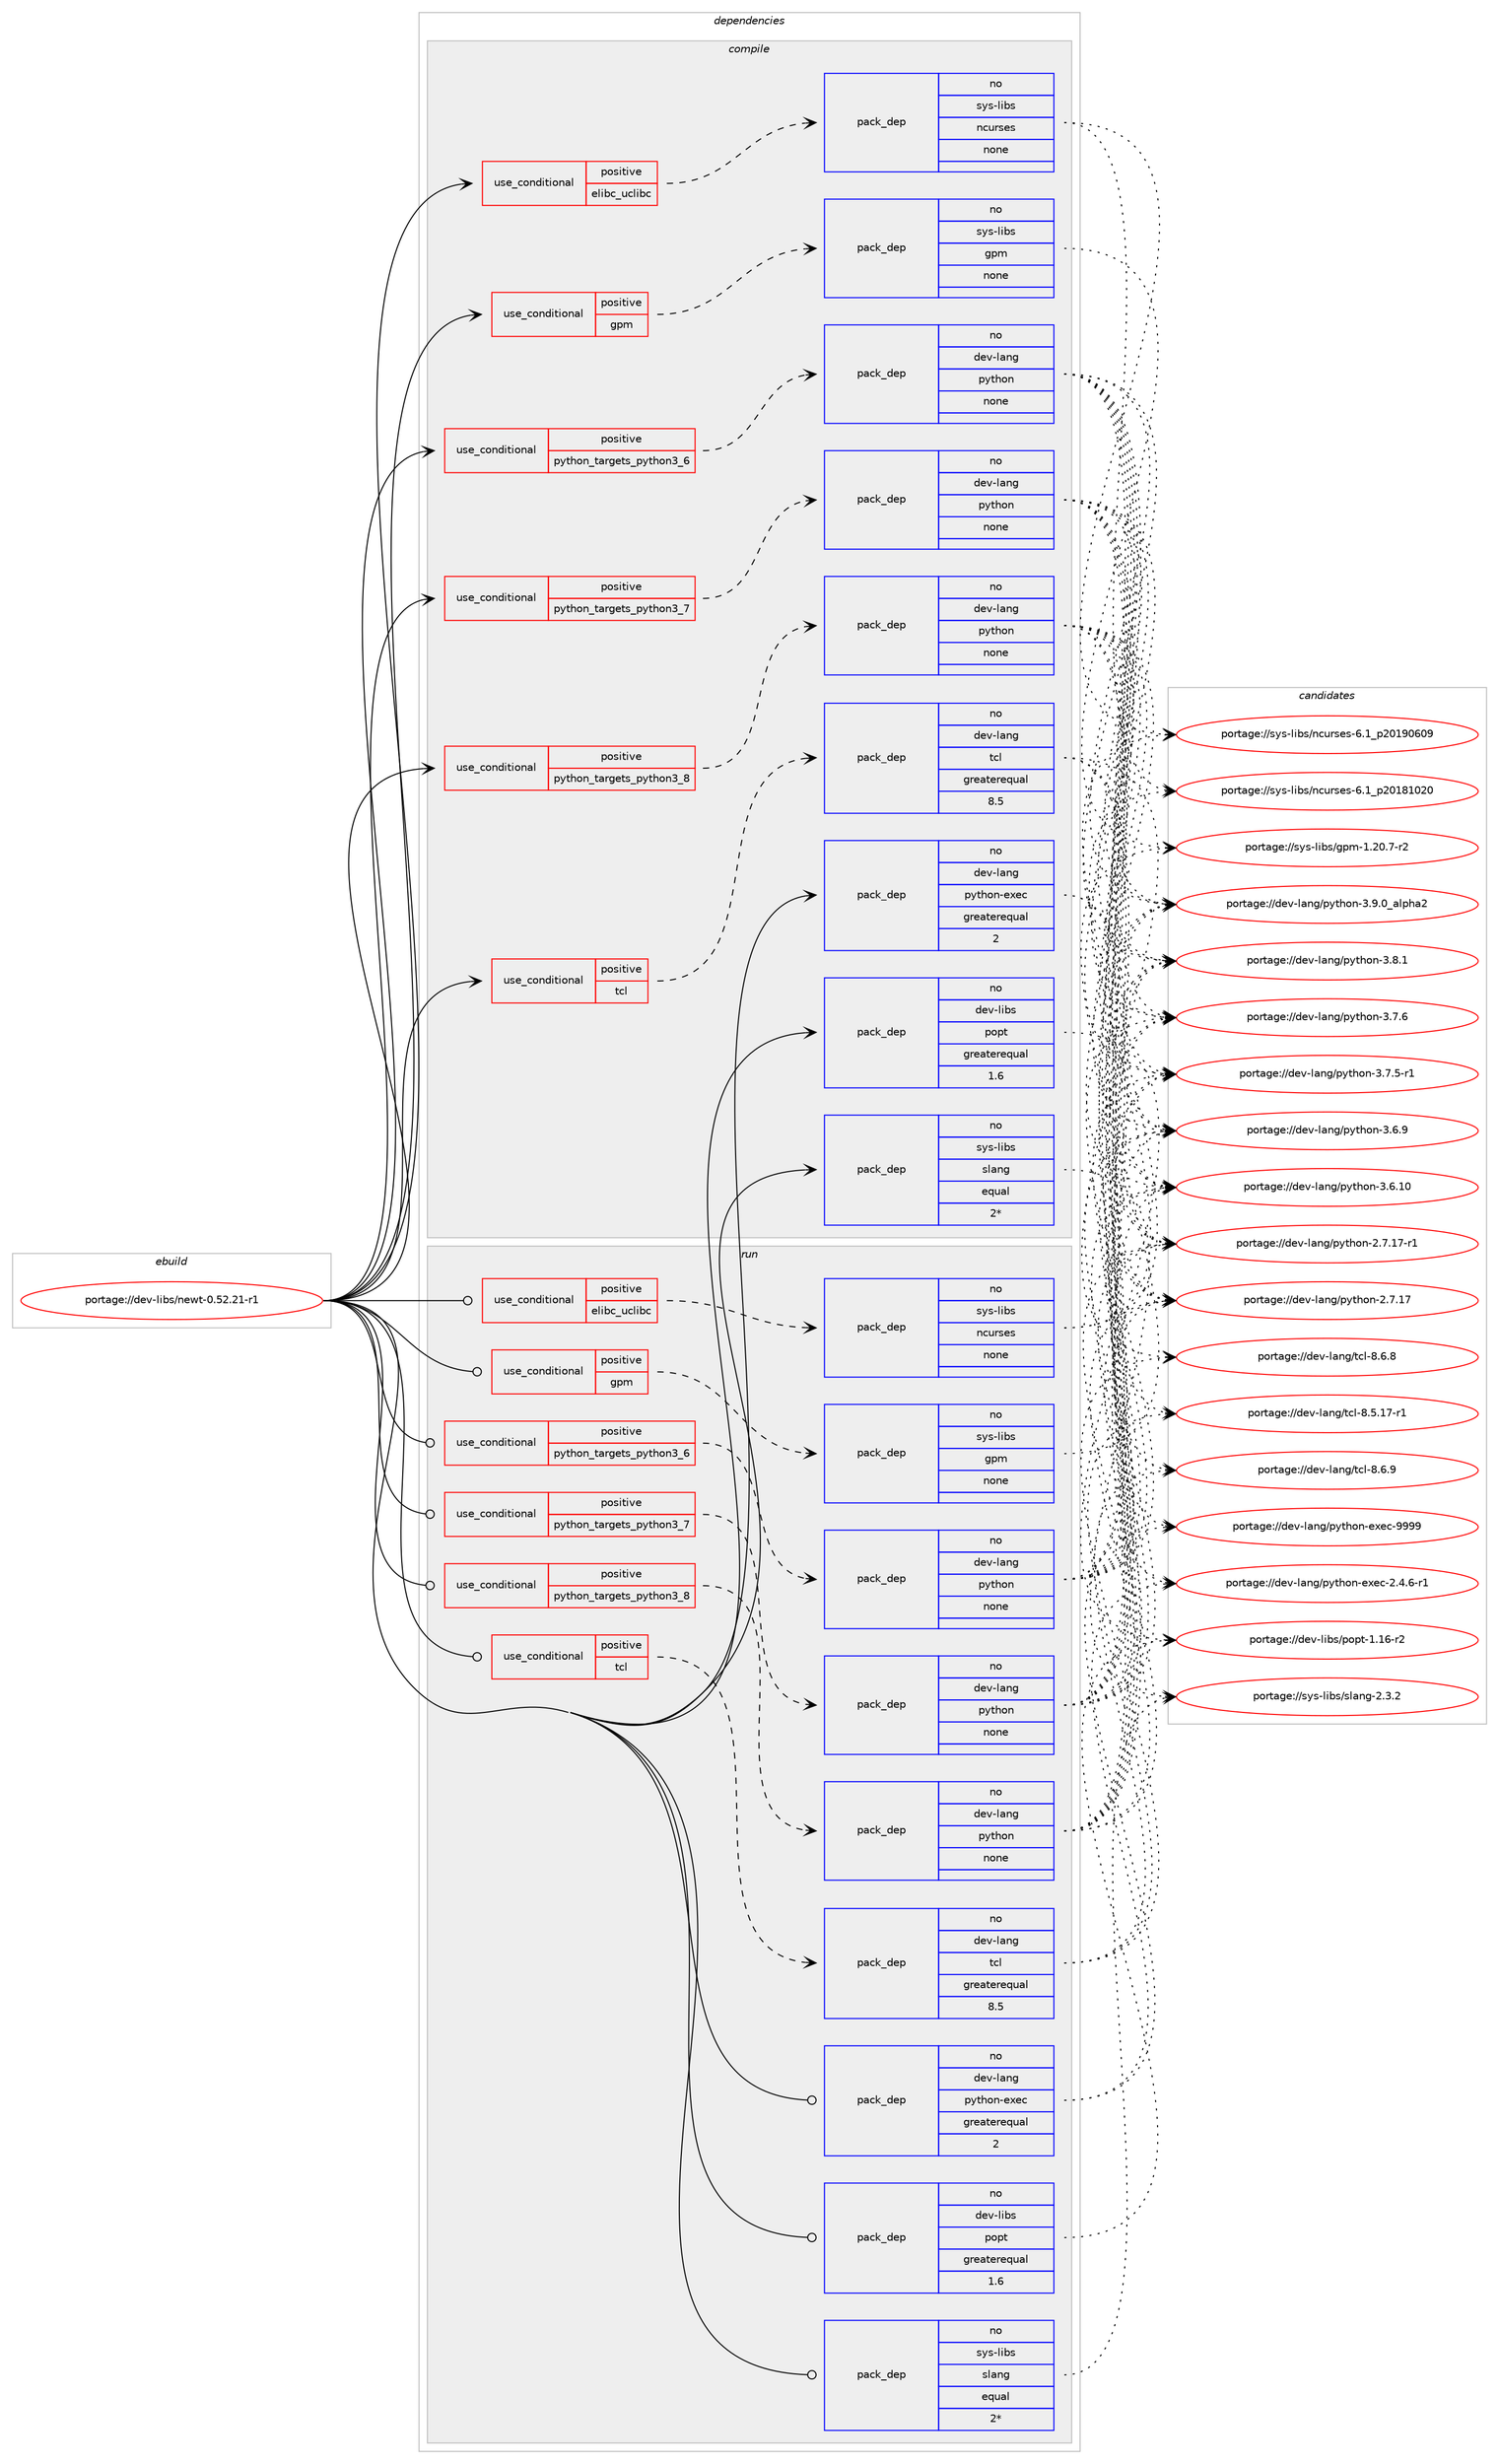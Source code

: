 digraph prolog {

# *************
# Graph options
# *************

newrank=true;
concentrate=true;
compound=true;
graph [rankdir=LR,fontname=Helvetica,fontsize=10,ranksep=1.5];#, ranksep=2.5, nodesep=0.2];
edge  [arrowhead=vee];
node  [fontname=Helvetica,fontsize=10];

# **********
# The ebuild
# **********

subgraph cluster_leftcol {
color=gray;
label=<<i>ebuild</i>>;
id [label="portage://dev-libs/newt-0.52.21-r1", color=red, width=4, href="../dev-libs/newt-0.52.21-r1.svg"];
}

# ****************
# The dependencies
# ****************

subgraph cluster_midcol {
color=gray;
label=<<i>dependencies</i>>;
subgraph cluster_compile {
fillcolor="#eeeeee";
style=filled;
label=<<i>compile</i>>;
subgraph cond124243 {
dependency508870 [label=<<TABLE BORDER="0" CELLBORDER="1" CELLSPACING="0" CELLPADDING="4"><TR><TD ROWSPAN="3" CELLPADDING="10">use_conditional</TD></TR><TR><TD>positive</TD></TR><TR><TD>elibc_uclibc</TD></TR></TABLE>>, shape=none, color=red];
subgraph pack379437 {
dependency508871 [label=<<TABLE BORDER="0" CELLBORDER="1" CELLSPACING="0" CELLPADDING="4" WIDTH="220"><TR><TD ROWSPAN="6" CELLPADDING="30">pack_dep</TD></TR><TR><TD WIDTH="110">no</TD></TR><TR><TD>sys-libs</TD></TR><TR><TD>ncurses</TD></TR><TR><TD>none</TD></TR><TR><TD></TD></TR></TABLE>>, shape=none, color=blue];
}
dependency508870:e -> dependency508871:w [weight=20,style="dashed",arrowhead="vee"];
}
id:e -> dependency508870:w [weight=20,style="solid",arrowhead="vee"];
subgraph cond124244 {
dependency508872 [label=<<TABLE BORDER="0" CELLBORDER="1" CELLSPACING="0" CELLPADDING="4"><TR><TD ROWSPAN="3" CELLPADDING="10">use_conditional</TD></TR><TR><TD>positive</TD></TR><TR><TD>gpm</TD></TR></TABLE>>, shape=none, color=red];
subgraph pack379438 {
dependency508873 [label=<<TABLE BORDER="0" CELLBORDER="1" CELLSPACING="0" CELLPADDING="4" WIDTH="220"><TR><TD ROWSPAN="6" CELLPADDING="30">pack_dep</TD></TR><TR><TD WIDTH="110">no</TD></TR><TR><TD>sys-libs</TD></TR><TR><TD>gpm</TD></TR><TR><TD>none</TD></TR><TR><TD></TD></TR></TABLE>>, shape=none, color=blue];
}
dependency508872:e -> dependency508873:w [weight=20,style="dashed",arrowhead="vee"];
}
id:e -> dependency508872:w [weight=20,style="solid",arrowhead="vee"];
subgraph cond124245 {
dependency508874 [label=<<TABLE BORDER="0" CELLBORDER="1" CELLSPACING="0" CELLPADDING="4"><TR><TD ROWSPAN="3" CELLPADDING="10">use_conditional</TD></TR><TR><TD>positive</TD></TR><TR><TD>python_targets_python3_6</TD></TR></TABLE>>, shape=none, color=red];
subgraph pack379439 {
dependency508875 [label=<<TABLE BORDER="0" CELLBORDER="1" CELLSPACING="0" CELLPADDING="4" WIDTH="220"><TR><TD ROWSPAN="6" CELLPADDING="30">pack_dep</TD></TR><TR><TD WIDTH="110">no</TD></TR><TR><TD>dev-lang</TD></TR><TR><TD>python</TD></TR><TR><TD>none</TD></TR><TR><TD></TD></TR></TABLE>>, shape=none, color=blue];
}
dependency508874:e -> dependency508875:w [weight=20,style="dashed",arrowhead="vee"];
}
id:e -> dependency508874:w [weight=20,style="solid",arrowhead="vee"];
subgraph cond124246 {
dependency508876 [label=<<TABLE BORDER="0" CELLBORDER="1" CELLSPACING="0" CELLPADDING="4"><TR><TD ROWSPAN="3" CELLPADDING="10">use_conditional</TD></TR><TR><TD>positive</TD></TR><TR><TD>python_targets_python3_7</TD></TR></TABLE>>, shape=none, color=red];
subgraph pack379440 {
dependency508877 [label=<<TABLE BORDER="0" CELLBORDER="1" CELLSPACING="0" CELLPADDING="4" WIDTH="220"><TR><TD ROWSPAN="6" CELLPADDING="30">pack_dep</TD></TR><TR><TD WIDTH="110">no</TD></TR><TR><TD>dev-lang</TD></TR><TR><TD>python</TD></TR><TR><TD>none</TD></TR><TR><TD></TD></TR></TABLE>>, shape=none, color=blue];
}
dependency508876:e -> dependency508877:w [weight=20,style="dashed",arrowhead="vee"];
}
id:e -> dependency508876:w [weight=20,style="solid",arrowhead="vee"];
subgraph cond124247 {
dependency508878 [label=<<TABLE BORDER="0" CELLBORDER="1" CELLSPACING="0" CELLPADDING="4"><TR><TD ROWSPAN="3" CELLPADDING="10">use_conditional</TD></TR><TR><TD>positive</TD></TR><TR><TD>python_targets_python3_8</TD></TR></TABLE>>, shape=none, color=red];
subgraph pack379441 {
dependency508879 [label=<<TABLE BORDER="0" CELLBORDER="1" CELLSPACING="0" CELLPADDING="4" WIDTH="220"><TR><TD ROWSPAN="6" CELLPADDING="30">pack_dep</TD></TR><TR><TD WIDTH="110">no</TD></TR><TR><TD>dev-lang</TD></TR><TR><TD>python</TD></TR><TR><TD>none</TD></TR><TR><TD></TD></TR></TABLE>>, shape=none, color=blue];
}
dependency508878:e -> dependency508879:w [weight=20,style="dashed",arrowhead="vee"];
}
id:e -> dependency508878:w [weight=20,style="solid",arrowhead="vee"];
subgraph cond124248 {
dependency508880 [label=<<TABLE BORDER="0" CELLBORDER="1" CELLSPACING="0" CELLPADDING="4"><TR><TD ROWSPAN="3" CELLPADDING="10">use_conditional</TD></TR><TR><TD>positive</TD></TR><TR><TD>tcl</TD></TR></TABLE>>, shape=none, color=red];
subgraph pack379442 {
dependency508881 [label=<<TABLE BORDER="0" CELLBORDER="1" CELLSPACING="0" CELLPADDING="4" WIDTH="220"><TR><TD ROWSPAN="6" CELLPADDING="30">pack_dep</TD></TR><TR><TD WIDTH="110">no</TD></TR><TR><TD>dev-lang</TD></TR><TR><TD>tcl</TD></TR><TR><TD>greaterequal</TD></TR><TR><TD>8.5</TD></TR></TABLE>>, shape=none, color=blue];
}
dependency508880:e -> dependency508881:w [weight=20,style="dashed",arrowhead="vee"];
}
id:e -> dependency508880:w [weight=20,style="solid",arrowhead="vee"];
subgraph pack379443 {
dependency508882 [label=<<TABLE BORDER="0" CELLBORDER="1" CELLSPACING="0" CELLPADDING="4" WIDTH="220"><TR><TD ROWSPAN="6" CELLPADDING="30">pack_dep</TD></TR><TR><TD WIDTH="110">no</TD></TR><TR><TD>dev-lang</TD></TR><TR><TD>python-exec</TD></TR><TR><TD>greaterequal</TD></TR><TR><TD>2</TD></TR></TABLE>>, shape=none, color=blue];
}
id:e -> dependency508882:w [weight=20,style="solid",arrowhead="vee"];
subgraph pack379444 {
dependency508883 [label=<<TABLE BORDER="0" CELLBORDER="1" CELLSPACING="0" CELLPADDING="4" WIDTH="220"><TR><TD ROWSPAN="6" CELLPADDING="30">pack_dep</TD></TR><TR><TD WIDTH="110">no</TD></TR><TR><TD>dev-libs</TD></TR><TR><TD>popt</TD></TR><TR><TD>greaterequal</TD></TR><TR><TD>1.6</TD></TR></TABLE>>, shape=none, color=blue];
}
id:e -> dependency508883:w [weight=20,style="solid",arrowhead="vee"];
subgraph pack379445 {
dependency508884 [label=<<TABLE BORDER="0" CELLBORDER="1" CELLSPACING="0" CELLPADDING="4" WIDTH="220"><TR><TD ROWSPAN="6" CELLPADDING="30">pack_dep</TD></TR><TR><TD WIDTH="110">no</TD></TR><TR><TD>sys-libs</TD></TR><TR><TD>slang</TD></TR><TR><TD>equal</TD></TR><TR><TD>2*</TD></TR></TABLE>>, shape=none, color=blue];
}
id:e -> dependency508884:w [weight=20,style="solid",arrowhead="vee"];
}
subgraph cluster_compileandrun {
fillcolor="#eeeeee";
style=filled;
label=<<i>compile and run</i>>;
}
subgraph cluster_run {
fillcolor="#eeeeee";
style=filled;
label=<<i>run</i>>;
subgraph cond124249 {
dependency508885 [label=<<TABLE BORDER="0" CELLBORDER="1" CELLSPACING="0" CELLPADDING="4"><TR><TD ROWSPAN="3" CELLPADDING="10">use_conditional</TD></TR><TR><TD>positive</TD></TR><TR><TD>elibc_uclibc</TD></TR></TABLE>>, shape=none, color=red];
subgraph pack379446 {
dependency508886 [label=<<TABLE BORDER="0" CELLBORDER="1" CELLSPACING="0" CELLPADDING="4" WIDTH="220"><TR><TD ROWSPAN="6" CELLPADDING="30">pack_dep</TD></TR><TR><TD WIDTH="110">no</TD></TR><TR><TD>sys-libs</TD></TR><TR><TD>ncurses</TD></TR><TR><TD>none</TD></TR><TR><TD></TD></TR></TABLE>>, shape=none, color=blue];
}
dependency508885:e -> dependency508886:w [weight=20,style="dashed",arrowhead="vee"];
}
id:e -> dependency508885:w [weight=20,style="solid",arrowhead="odot"];
subgraph cond124250 {
dependency508887 [label=<<TABLE BORDER="0" CELLBORDER="1" CELLSPACING="0" CELLPADDING="4"><TR><TD ROWSPAN="3" CELLPADDING="10">use_conditional</TD></TR><TR><TD>positive</TD></TR><TR><TD>gpm</TD></TR></TABLE>>, shape=none, color=red];
subgraph pack379447 {
dependency508888 [label=<<TABLE BORDER="0" CELLBORDER="1" CELLSPACING="0" CELLPADDING="4" WIDTH="220"><TR><TD ROWSPAN="6" CELLPADDING="30">pack_dep</TD></TR><TR><TD WIDTH="110">no</TD></TR><TR><TD>sys-libs</TD></TR><TR><TD>gpm</TD></TR><TR><TD>none</TD></TR><TR><TD></TD></TR></TABLE>>, shape=none, color=blue];
}
dependency508887:e -> dependency508888:w [weight=20,style="dashed",arrowhead="vee"];
}
id:e -> dependency508887:w [weight=20,style="solid",arrowhead="odot"];
subgraph cond124251 {
dependency508889 [label=<<TABLE BORDER="0" CELLBORDER="1" CELLSPACING="0" CELLPADDING="4"><TR><TD ROWSPAN="3" CELLPADDING="10">use_conditional</TD></TR><TR><TD>positive</TD></TR><TR><TD>python_targets_python3_6</TD></TR></TABLE>>, shape=none, color=red];
subgraph pack379448 {
dependency508890 [label=<<TABLE BORDER="0" CELLBORDER="1" CELLSPACING="0" CELLPADDING="4" WIDTH="220"><TR><TD ROWSPAN="6" CELLPADDING="30">pack_dep</TD></TR><TR><TD WIDTH="110">no</TD></TR><TR><TD>dev-lang</TD></TR><TR><TD>python</TD></TR><TR><TD>none</TD></TR><TR><TD></TD></TR></TABLE>>, shape=none, color=blue];
}
dependency508889:e -> dependency508890:w [weight=20,style="dashed",arrowhead="vee"];
}
id:e -> dependency508889:w [weight=20,style="solid",arrowhead="odot"];
subgraph cond124252 {
dependency508891 [label=<<TABLE BORDER="0" CELLBORDER="1" CELLSPACING="0" CELLPADDING="4"><TR><TD ROWSPAN="3" CELLPADDING="10">use_conditional</TD></TR><TR><TD>positive</TD></TR><TR><TD>python_targets_python3_7</TD></TR></TABLE>>, shape=none, color=red];
subgraph pack379449 {
dependency508892 [label=<<TABLE BORDER="0" CELLBORDER="1" CELLSPACING="0" CELLPADDING="4" WIDTH="220"><TR><TD ROWSPAN="6" CELLPADDING="30">pack_dep</TD></TR><TR><TD WIDTH="110">no</TD></TR><TR><TD>dev-lang</TD></TR><TR><TD>python</TD></TR><TR><TD>none</TD></TR><TR><TD></TD></TR></TABLE>>, shape=none, color=blue];
}
dependency508891:e -> dependency508892:w [weight=20,style="dashed",arrowhead="vee"];
}
id:e -> dependency508891:w [weight=20,style="solid",arrowhead="odot"];
subgraph cond124253 {
dependency508893 [label=<<TABLE BORDER="0" CELLBORDER="1" CELLSPACING="0" CELLPADDING="4"><TR><TD ROWSPAN="3" CELLPADDING="10">use_conditional</TD></TR><TR><TD>positive</TD></TR><TR><TD>python_targets_python3_8</TD></TR></TABLE>>, shape=none, color=red];
subgraph pack379450 {
dependency508894 [label=<<TABLE BORDER="0" CELLBORDER="1" CELLSPACING="0" CELLPADDING="4" WIDTH="220"><TR><TD ROWSPAN="6" CELLPADDING="30">pack_dep</TD></TR><TR><TD WIDTH="110">no</TD></TR><TR><TD>dev-lang</TD></TR><TR><TD>python</TD></TR><TR><TD>none</TD></TR><TR><TD></TD></TR></TABLE>>, shape=none, color=blue];
}
dependency508893:e -> dependency508894:w [weight=20,style="dashed",arrowhead="vee"];
}
id:e -> dependency508893:w [weight=20,style="solid",arrowhead="odot"];
subgraph cond124254 {
dependency508895 [label=<<TABLE BORDER="0" CELLBORDER="1" CELLSPACING="0" CELLPADDING="4"><TR><TD ROWSPAN="3" CELLPADDING="10">use_conditional</TD></TR><TR><TD>positive</TD></TR><TR><TD>tcl</TD></TR></TABLE>>, shape=none, color=red];
subgraph pack379451 {
dependency508896 [label=<<TABLE BORDER="0" CELLBORDER="1" CELLSPACING="0" CELLPADDING="4" WIDTH="220"><TR><TD ROWSPAN="6" CELLPADDING="30">pack_dep</TD></TR><TR><TD WIDTH="110">no</TD></TR><TR><TD>dev-lang</TD></TR><TR><TD>tcl</TD></TR><TR><TD>greaterequal</TD></TR><TR><TD>8.5</TD></TR></TABLE>>, shape=none, color=blue];
}
dependency508895:e -> dependency508896:w [weight=20,style="dashed",arrowhead="vee"];
}
id:e -> dependency508895:w [weight=20,style="solid",arrowhead="odot"];
subgraph pack379452 {
dependency508897 [label=<<TABLE BORDER="0" CELLBORDER="1" CELLSPACING="0" CELLPADDING="4" WIDTH="220"><TR><TD ROWSPAN="6" CELLPADDING="30">pack_dep</TD></TR><TR><TD WIDTH="110">no</TD></TR><TR><TD>dev-lang</TD></TR><TR><TD>python-exec</TD></TR><TR><TD>greaterequal</TD></TR><TR><TD>2</TD></TR></TABLE>>, shape=none, color=blue];
}
id:e -> dependency508897:w [weight=20,style="solid",arrowhead="odot"];
subgraph pack379453 {
dependency508898 [label=<<TABLE BORDER="0" CELLBORDER="1" CELLSPACING="0" CELLPADDING="4" WIDTH="220"><TR><TD ROWSPAN="6" CELLPADDING="30">pack_dep</TD></TR><TR><TD WIDTH="110">no</TD></TR><TR><TD>dev-libs</TD></TR><TR><TD>popt</TD></TR><TR><TD>greaterequal</TD></TR><TR><TD>1.6</TD></TR></TABLE>>, shape=none, color=blue];
}
id:e -> dependency508898:w [weight=20,style="solid",arrowhead="odot"];
subgraph pack379454 {
dependency508899 [label=<<TABLE BORDER="0" CELLBORDER="1" CELLSPACING="0" CELLPADDING="4" WIDTH="220"><TR><TD ROWSPAN="6" CELLPADDING="30">pack_dep</TD></TR><TR><TD WIDTH="110">no</TD></TR><TR><TD>sys-libs</TD></TR><TR><TD>slang</TD></TR><TR><TD>equal</TD></TR><TR><TD>2*</TD></TR></TABLE>>, shape=none, color=blue];
}
id:e -> dependency508899:w [weight=20,style="solid",arrowhead="odot"];
}
}

# **************
# The candidates
# **************

subgraph cluster_choices {
rank=same;
color=gray;
label=<<i>candidates</i>>;

subgraph choice379437 {
color=black;
nodesep=1;
choice1151211154510810598115471109911711411510111545544649951125048495748544857 [label="portage://sys-libs/ncurses-6.1_p20190609", color=red, width=4,href="../sys-libs/ncurses-6.1_p20190609.svg"];
choice1151211154510810598115471109911711411510111545544649951125048495649485048 [label="portage://sys-libs/ncurses-6.1_p20181020", color=red, width=4,href="../sys-libs/ncurses-6.1_p20181020.svg"];
dependency508871:e -> choice1151211154510810598115471109911711411510111545544649951125048495748544857:w [style=dotted,weight="100"];
dependency508871:e -> choice1151211154510810598115471109911711411510111545544649951125048495649485048:w [style=dotted,weight="100"];
}
subgraph choice379438 {
color=black;
nodesep=1;
choice115121115451081059811547103112109454946504846554511450 [label="portage://sys-libs/gpm-1.20.7-r2", color=red, width=4,href="../sys-libs/gpm-1.20.7-r2.svg"];
dependency508873:e -> choice115121115451081059811547103112109454946504846554511450:w [style=dotted,weight="100"];
}
subgraph choice379439 {
color=black;
nodesep=1;
choice10010111845108971101034711212111610411111045514657464895971081121049750 [label="portage://dev-lang/python-3.9.0_alpha2", color=red, width=4,href="../dev-lang/python-3.9.0_alpha2.svg"];
choice100101118451089711010347112121116104111110455146564649 [label="portage://dev-lang/python-3.8.1", color=red, width=4,href="../dev-lang/python-3.8.1.svg"];
choice100101118451089711010347112121116104111110455146554654 [label="portage://dev-lang/python-3.7.6", color=red, width=4,href="../dev-lang/python-3.7.6.svg"];
choice1001011184510897110103471121211161041111104551465546534511449 [label="portage://dev-lang/python-3.7.5-r1", color=red, width=4,href="../dev-lang/python-3.7.5-r1.svg"];
choice100101118451089711010347112121116104111110455146544657 [label="portage://dev-lang/python-3.6.9", color=red, width=4,href="../dev-lang/python-3.6.9.svg"];
choice10010111845108971101034711212111610411111045514654464948 [label="portage://dev-lang/python-3.6.10", color=red, width=4,href="../dev-lang/python-3.6.10.svg"];
choice100101118451089711010347112121116104111110455046554649554511449 [label="portage://dev-lang/python-2.7.17-r1", color=red, width=4,href="../dev-lang/python-2.7.17-r1.svg"];
choice10010111845108971101034711212111610411111045504655464955 [label="portage://dev-lang/python-2.7.17", color=red, width=4,href="../dev-lang/python-2.7.17.svg"];
dependency508875:e -> choice10010111845108971101034711212111610411111045514657464895971081121049750:w [style=dotted,weight="100"];
dependency508875:e -> choice100101118451089711010347112121116104111110455146564649:w [style=dotted,weight="100"];
dependency508875:e -> choice100101118451089711010347112121116104111110455146554654:w [style=dotted,weight="100"];
dependency508875:e -> choice1001011184510897110103471121211161041111104551465546534511449:w [style=dotted,weight="100"];
dependency508875:e -> choice100101118451089711010347112121116104111110455146544657:w [style=dotted,weight="100"];
dependency508875:e -> choice10010111845108971101034711212111610411111045514654464948:w [style=dotted,weight="100"];
dependency508875:e -> choice100101118451089711010347112121116104111110455046554649554511449:w [style=dotted,weight="100"];
dependency508875:e -> choice10010111845108971101034711212111610411111045504655464955:w [style=dotted,weight="100"];
}
subgraph choice379440 {
color=black;
nodesep=1;
choice10010111845108971101034711212111610411111045514657464895971081121049750 [label="portage://dev-lang/python-3.9.0_alpha2", color=red, width=4,href="../dev-lang/python-3.9.0_alpha2.svg"];
choice100101118451089711010347112121116104111110455146564649 [label="portage://dev-lang/python-3.8.1", color=red, width=4,href="../dev-lang/python-3.8.1.svg"];
choice100101118451089711010347112121116104111110455146554654 [label="portage://dev-lang/python-3.7.6", color=red, width=4,href="../dev-lang/python-3.7.6.svg"];
choice1001011184510897110103471121211161041111104551465546534511449 [label="portage://dev-lang/python-3.7.5-r1", color=red, width=4,href="../dev-lang/python-3.7.5-r1.svg"];
choice100101118451089711010347112121116104111110455146544657 [label="portage://dev-lang/python-3.6.9", color=red, width=4,href="../dev-lang/python-3.6.9.svg"];
choice10010111845108971101034711212111610411111045514654464948 [label="portage://dev-lang/python-3.6.10", color=red, width=4,href="../dev-lang/python-3.6.10.svg"];
choice100101118451089711010347112121116104111110455046554649554511449 [label="portage://dev-lang/python-2.7.17-r1", color=red, width=4,href="../dev-lang/python-2.7.17-r1.svg"];
choice10010111845108971101034711212111610411111045504655464955 [label="portage://dev-lang/python-2.7.17", color=red, width=4,href="../dev-lang/python-2.7.17.svg"];
dependency508877:e -> choice10010111845108971101034711212111610411111045514657464895971081121049750:w [style=dotted,weight="100"];
dependency508877:e -> choice100101118451089711010347112121116104111110455146564649:w [style=dotted,weight="100"];
dependency508877:e -> choice100101118451089711010347112121116104111110455146554654:w [style=dotted,weight="100"];
dependency508877:e -> choice1001011184510897110103471121211161041111104551465546534511449:w [style=dotted,weight="100"];
dependency508877:e -> choice100101118451089711010347112121116104111110455146544657:w [style=dotted,weight="100"];
dependency508877:e -> choice10010111845108971101034711212111610411111045514654464948:w [style=dotted,weight="100"];
dependency508877:e -> choice100101118451089711010347112121116104111110455046554649554511449:w [style=dotted,weight="100"];
dependency508877:e -> choice10010111845108971101034711212111610411111045504655464955:w [style=dotted,weight="100"];
}
subgraph choice379441 {
color=black;
nodesep=1;
choice10010111845108971101034711212111610411111045514657464895971081121049750 [label="portage://dev-lang/python-3.9.0_alpha2", color=red, width=4,href="../dev-lang/python-3.9.0_alpha2.svg"];
choice100101118451089711010347112121116104111110455146564649 [label="portage://dev-lang/python-3.8.1", color=red, width=4,href="../dev-lang/python-3.8.1.svg"];
choice100101118451089711010347112121116104111110455146554654 [label="portage://dev-lang/python-3.7.6", color=red, width=4,href="../dev-lang/python-3.7.6.svg"];
choice1001011184510897110103471121211161041111104551465546534511449 [label="portage://dev-lang/python-3.7.5-r1", color=red, width=4,href="../dev-lang/python-3.7.5-r1.svg"];
choice100101118451089711010347112121116104111110455146544657 [label="portage://dev-lang/python-3.6.9", color=red, width=4,href="../dev-lang/python-3.6.9.svg"];
choice10010111845108971101034711212111610411111045514654464948 [label="portage://dev-lang/python-3.6.10", color=red, width=4,href="../dev-lang/python-3.6.10.svg"];
choice100101118451089711010347112121116104111110455046554649554511449 [label="portage://dev-lang/python-2.7.17-r1", color=red, width=4,href="../dev-lang/python-2.7.17-r1.svg"];
choice10010111845108971101034711212111610411111045504655464955 [label="portage://dev-lang/python-2.7.17", color=red, width=4,href="../dev-lang/python-2.7.17.svg"];
dependency508879:e -> choice10010111845108971101034711212111610411111045514657464895971081121049750:w [style=dotted,weight="100"];
dependency508879:e -> choice100101118451089711010347112121116104111110455146564649:w [style=dotted,weight="100"];
dependency508879:e -> choice100101118451089711010347112121116104111110455146554654:w [style=dotted,weight="100"];
dependency508879:e -> choice1001011184510897110103471121211161041111104551465546534511449:w [style=dotted,weight="100"];
dependency508879:e -> choice100101118451089711010347112121116104111110455146544657:w [style=dotted,weight="100"];
dependency508879:e -> choice10010111845108971101034711212111610411111045514654464948:w [style=dotted,weight="100"];
dependency508879:e -> choice100101118451089711010347112121116104111110455046554649554511449:w [style=dotted,weight="100"];
dependency508879:e -> choice10010111845108971101034711212111610411111045504655464955:w [style=dotted,weight="100"];
}
subgraph choice379442 {
color=black;
nodesep=1;
choice10010111845108971101034711699108455646544657 [label="portage://dev-lang/tcl-8.6.9", color=red, width=4,href="../dev-lang/tcl-8.6.9.svg"];
choice10010111845108971101034711699108455646544656 [label="portage://dev-lang/tcl-8.6.8", color=red, width=4,href="../dev-lang/tcl-8.6.8.svg"];
choice10010111845108971101034711699108455646534649554511449 [label="portage://dev-lang/tcl-8.5.17-r1", color=red, width=4,href="../dev-lang/tcl-8.5.17-r1.svg"];
dependency508881:e -> choice10010111845108971101034711699108455646544657:w [style=dotted,weight="100"];
dependency508881:e -> choice10010111845108971101034711699108455646544656:w [style=dotted,weight="100"];
dependency508881:e -> choice10010111845108971101034711699108455646534649554511449:w [style=dotted,weight="100"];
}
subgraph choice379443 {
color=black;
nodesep=1;
choice10010111845108971101034711212111610411111045101120101994557575757 [label="portage://dev-lang/python-exec-9999", color=red, width=4,href="../dev-lang/python-exec-9999.svg"];
choice10010111845108971101034711212111610411111045101120101994550465246544511449 [label="portage://dev-lang/python-exec-2.4.6-r1", color=red, width=4,href="../dev-lang/python-exec-2.4.6-r1.svg"];
dependency508882:e -> choice10010111845108971101034711212111610411111045101120101994557575757:w [style=dotted,weight="100"];
dependency508882:e -> choice10010111845108971101034711212111610411111045101120101994550465246544511449:w [style=dotted,weight="100"];
}
subgraph choice379444 {
color=black;
nodesep=1;
choice10010111845108105981154711211111211645494649544511450 [label="portage://dev-libs/popt-1.16-r2", color=red, width=4,href="../dev-libs/popt-1.16-r2.svg"];
dependency508883:e -> choice10010111845108105981154711211111211645494649544511450:w [style=dotted,weight="100"];
}
subgraph choice379445 {
color=black;
nodesep=1;
choice11512111545108105981154711510897110103455046514650 [label="portage://sys-libs/slang-2.3.2", color=red, width=4,href="../sys-libs/slang-2.3.2.svg"];
dependency508884:e -> choice11512111545108105981154711510897110103455046514650:w [style=dotted,weight="100"];
}
subgraph choice379446 {
color=black;
nodesep=1;
choice1151211154510810598115471109911711411510111545544649951125048495748544857 [label="portage://sys-libs/ncurses-6.1_p20190609", color=red, width=4,href="../sys-libs/ncurses-6.1_p20190609.svg"];
choice1151211154510810598115471109911711411510111545544649951125048495649485048 [label="portage://sys-libs/ncurses-6.1_p20181020", color=red, width=4,href="../sys-libs/ncurses-6.1_p20181020.svg"];
dependency508886:e -> choice1151211154510810598115471109911711411510111545544649951125048495748544857:w [style=dotted,weight="100"];
dependency508886:e -> choice1151211154510810598115471109911711411510111545544649951125048495649485048:w [style=dotted,weight="100"];
}
subgraph choice379447 {
color=black;
nodesep=1;
choice115121115451081059811547103112109454946504846554511450 [label="portage://sys-libs/gpm-1.20.7-r2", color=red, width=4,href="../sys-libs/gpm-1.20.7-r2.svg"];
dependency508888:e -> choice115121115451081059811547103112109454946504846554511450:w [style=dotted,weight="100"];
}
subgraph choice379448 {
color=black;
nodesep=1;
choice10010111845108971101034711212111610411111045514657464895971081121049750 [label="portage://dev-lang/python-3.9.0_alpha2", color=red, width=4,href="../dev-lang/python-3.9.0_alpha2.svg"];
choice100101118451089711010347112121116104111110455146564649 [label="portage://dev-lang/python-3.8.1", color=red, width=4,href="../dev-lang/python-3.8.1.svg"];
choice100101118451089711010347112121116104111110455146554654 [label="portage://dev-lang/python-3.7.6", color=red, width=4,href="../dev-lang/python-3.7.6.svg"];
choice1001011184510897110103471121211161041111104551465546534511449 [label="portage://dev-lang/python-3.7.5-r1", color=red, width=4,href="../dev-lang/python-3.7.5-r1.svg"];
choice100101118451089711010347112121116104111110455146544657 [label="portage://dev-lang/python-3.6.9", color=red, width=4,href="../dev-lang/python-3.6.9.svg"];
choice10010111845108971101034711212111610411111045514654464948 [label="portage://dev-lang/python-3.6.10", color=red, width=4,href="../dev-lang/python-3.6.10.svg"];
choice100101118451089711010347112121116104111110455046554649554511449 [label="portage://dev-lang/python-2.7.17-r1", color=red, width=4,href="../dev-lang/python-2.7.17-r1.svg"];
choice10010111845108971101034711212111610411111045504655464955 [label="portage://dev-lang/python-2.7.17", color=red, width=4,href="../dev-lang/python-2.7.17.svg"];
dependency508890:e -> choice10010111845108971101034711212111610411111045514657464895971081121049750:w [style=dotted,weight="100"];
dependency508890:e -> choice100101118451089711010347112121116104111110455146564649:w [style=dotted,weight="100"];
dependency508890:e -> choice100101118451089711010347112121116104111110455146554654:w [style=dotted,weight="100"];
dependency508890:e -> choice1001011184510897110103471121211161041111104551465546534511449:w [style=dotted,weight="100"];
dependency508890:e -> choice100101118451089711010347112121116104111110455146544657:w [style=dotted,weight="100"];
dependency508890:e -> choice10010111845108971101034711212111610411111045514654464948:w [style=dotted,weight="100"];
dependency508890:e -> choice100101118451089711010347112121116104111110455046554649554511449:w [style=dotted,weight="100"];
dependency508890:e -> choice10010111845108971101034711212111610411111045504655464955:w [style=dotted,weight="100"];
}
subgraph choice379449 {
color=black;
nodesep=1;
choice10010111845108971101034711212111610411111045514657464895971081121049750 [label="portage://dev-lang/python-3.9.0_alpha2", color=red, width=4,href="../dev-lang/python-3.9.0_alpha2.svg"];
choice100101118451089711010347112121116104111110455146564649 [label="portage://dev-lang/python-3.8.1", color=red, width=4,href="../dev-lang/python-3.8.1.svg"];
choice100101118451089711010347112121116104111110455146554654 [label="portage://dev-lang/python-3.7.6", color=red, width=4,href="../dev-lang/python-3.7.6.svg"];
choice1001011184510897110103471121211161041111104551465546534511449 [label="portage://dev-lang/python-3.7.5-r1", color=red, width=4,href="../dev-lang/python-3.7.5-r1.svg"];
choice100101118451089711010347112121116104111110455146544657 [label="portage://dev-lang/python-3.6.9", color=red, width=4,href="../dev-lang/python-3.6.9.svg"];
choice10010111845108971101034711212111610411111045514654464948 [label="portage://dev-lang/python-3.6.10", color=red, width=4,href="../dev-lang/python-3.6.10.svg"];
choice100101118451089711010347112121116104111110455046554649554511449 [label="portage://dev-lang/python-2.7.17-r1", color=red, width=4,href="../dev-lang/python-2.7.17-r1.svg"];
choice10010111845108971101034711212111610411111045504655464955 [label="portage://dev-lang/python-2.7.17", color=red, width=4,href="../dev-lang/python-2.7.17.svg"];
dependency508892:e -> choice10010111845108971101034711212111610411111045514657464895971081121049750:w [style=dotted,weight="100"];
dependency508892:e -> choice100101118451089711010347112121116104111110455146564649:w [style=dotted,weight="100"];
dependency508892:e -> choice100101118451089711010347112121116104111110455146554654:w [style=dotted,weight="100"];
dependency508892:e -> choice1001011184510897110103471121211161041111104551465546534511449:w [style=dotted,weight="100"];
dependency508892:e -> choice100101118451089711010347112121116104111110455146544657:w [style=dotted,weight="100"];
dependency508892:e -> choice10010111845108971101034711212111610411111045514654464948:w [style=dotted,weight="100"];
dependency508892:e -> choice100101118451089711010347112121116104111110455046554649554511449:w [style=dotted,weight="100"];
dependency508892:e -> choice10010111845108971101034711212111610411111045504655464955:w [style=dotted,weight="100"];
}
subgraph choice379450 {
color=black;
nodesep=1;
choice10010111845108971101034711212111610411111045514657464895971081121049750 [label="portage://dev-lang/python-3.9.0_alpha2", color=red, width=4,href="../dev-lang/python-3.9.0_alpha2.svg"];
choice100101118451089711010347112121116104111110455146564649 [label="portage://dev-lang/python-3.8.1", color=red, width=4,href="../dev-lang/python-3.8.1.svg"];
choice100101118451089711010347112121116104111110455146554654 [label="portage://dev-lang/python-3.7.6", color=red, width=4,href="../dev-lang/python-3.7.6.svg"];
choice1001011184510897110103471121211161041111104551465546534511449 [label="portage://dev-lang/python-3.7.5-r1", color=red, width=4,href="../dev-lang/python-3.7.5-r1.svg"];
choice100101118451089711010347112121116104111110455146544657 [label="portage://dev-lang/python-3.6.9", color=red, width=4,href="../dev-lang/python-3.6.9.svg"];
choice10010111845108971101034711212111610411111045514654464948 [label="portage://dev-lang/python-3.6.10", color=red, width=4,href="../dev-lang/python-3.6.10.svg"];
choice100101118451089711010347112121116104111110455046554649554511449 [label="portage://dev-lang/python-2.7.17-r1", color=red, width=4,href="../dev-lang/python-2.7.17-r1.svg"];
choice10010111845108971101034711212111610411111045504655464955 [label="portage://dev-lang/python-2.7.17", color=red, width=4,href="../dev-lang/python-2.7.17.svg"];
dependency508894:e -> choice10010111845108971101034711212111610411111045514657464895971081121049750:w [style=dotted,weight="100"];
dependency508894:e -> choice100101118451089711010347112121116104111110455146564649:w [style=dotted,weight="100"];
dependency508894:e -> choice100101118451089711010347112121116104111110455146554654:w [style=dotted,weight="100"];
dependency508894:e -> choice1001011184510897110103471121211161041111104551465546534511449:w [style=dotted,weight="100"];
dependency508894:e -> choice100101118451089711010347112121116104111110455146544657:w [style=dotted,weight="100"];
dependency508894:e -> choice10010111845108971101034711212111610411111045514654464948:w [style=dotted,weight="100"];
dependency508894:e -> choice100101118451089711010347112121116104111110455046554649554511449:w [style=dotted,weight="100"];
dependency508894:e -> choice10010111845108971101034711212111610411111045504655464955:w [style=dotted,weight="100"];
}
subgraph choice379451 {
color=black;
nodesep=1;
choice10010111845108971101034711699108455646544657 [label="portage://dev-lang/tcl-8.6.9", color=red, width=4,href="../dev-lang/tcl-8.6.9.svg"];
choice10010111845108971101034711699108455646544656 [label="portage://dev-lang/tcl-8.6.8", color=red, width=4,href="../dev-lang/tcl-8.6.8.svg"];
choice10010111845108971101034711699108455646534649554511449 [label="portage://dev-lang/tcl-8.5.17-r1", color=red, width=4,href="../dev-lang/tcl-8.5.17-r1.svg"];
dependency508896:e -> choice10010111845108971101034711699108455646544657:w [style=dotted,weight="100"];
dependency508896:e -> choice10010111845108971101034711699108455646544656:w [style=dotted,weight="100"];
dependency508896:e -> choice10010111845108971101034711699108455646534649554511449:w [style=dotted,weight="100"];
}
subgraph choice379452 {
color=black;
nodesep=1;
choice10010111845108971101034711212111610411111045101120101994557575757 [label="portage://dev-lang/python-exec-9999", color=red, width=4,href="../dev-lang/python-exec-9999.svg"];
choice10010111845108971101034711212111610411111045101120101994550465246544511449 [label="portage://dev-lang/python-exec-2.4.6-r1", color=red, width=4,href="../dev-lang/python-exec-2.4.6-r1.svg"];
dependency508897:e -> choice10010111845108971101034711212111610411111045101120101994557575757:w [style=dotted,weight="100"];
dependency508897:e -> choice10010111845108971101034711212111610411111045101120101994550465246544511449:w [style=dotted,weight="100"];
}
subgraph choice379453 {
color=black;
nodesep=1;
choice10010111845108105981154711211111211645494649544511450 [label="portage://dev-libs/popt-1.16-r2", color=red, width=4,href="../dev-libs/popt-1.16-r2.svg"];
dependency508898:e -> choice10010111845108105981154711211111211645494649544511450:w [style=dotted,weight="100"];
}
subgraph choice379454 {
color=black;
nodesep=1;
choice11512111545108105981154711510897110103455046514650 [label="portage://sys-libs/slang-2.3.2", color=red, width=4,href="../sys-libs/slang-2.3.2.svg"];
dependency508899:e -> choice11512111545108105981154711510897110103455046514650:w [style=dotted,weight="100"];
}
}

}
